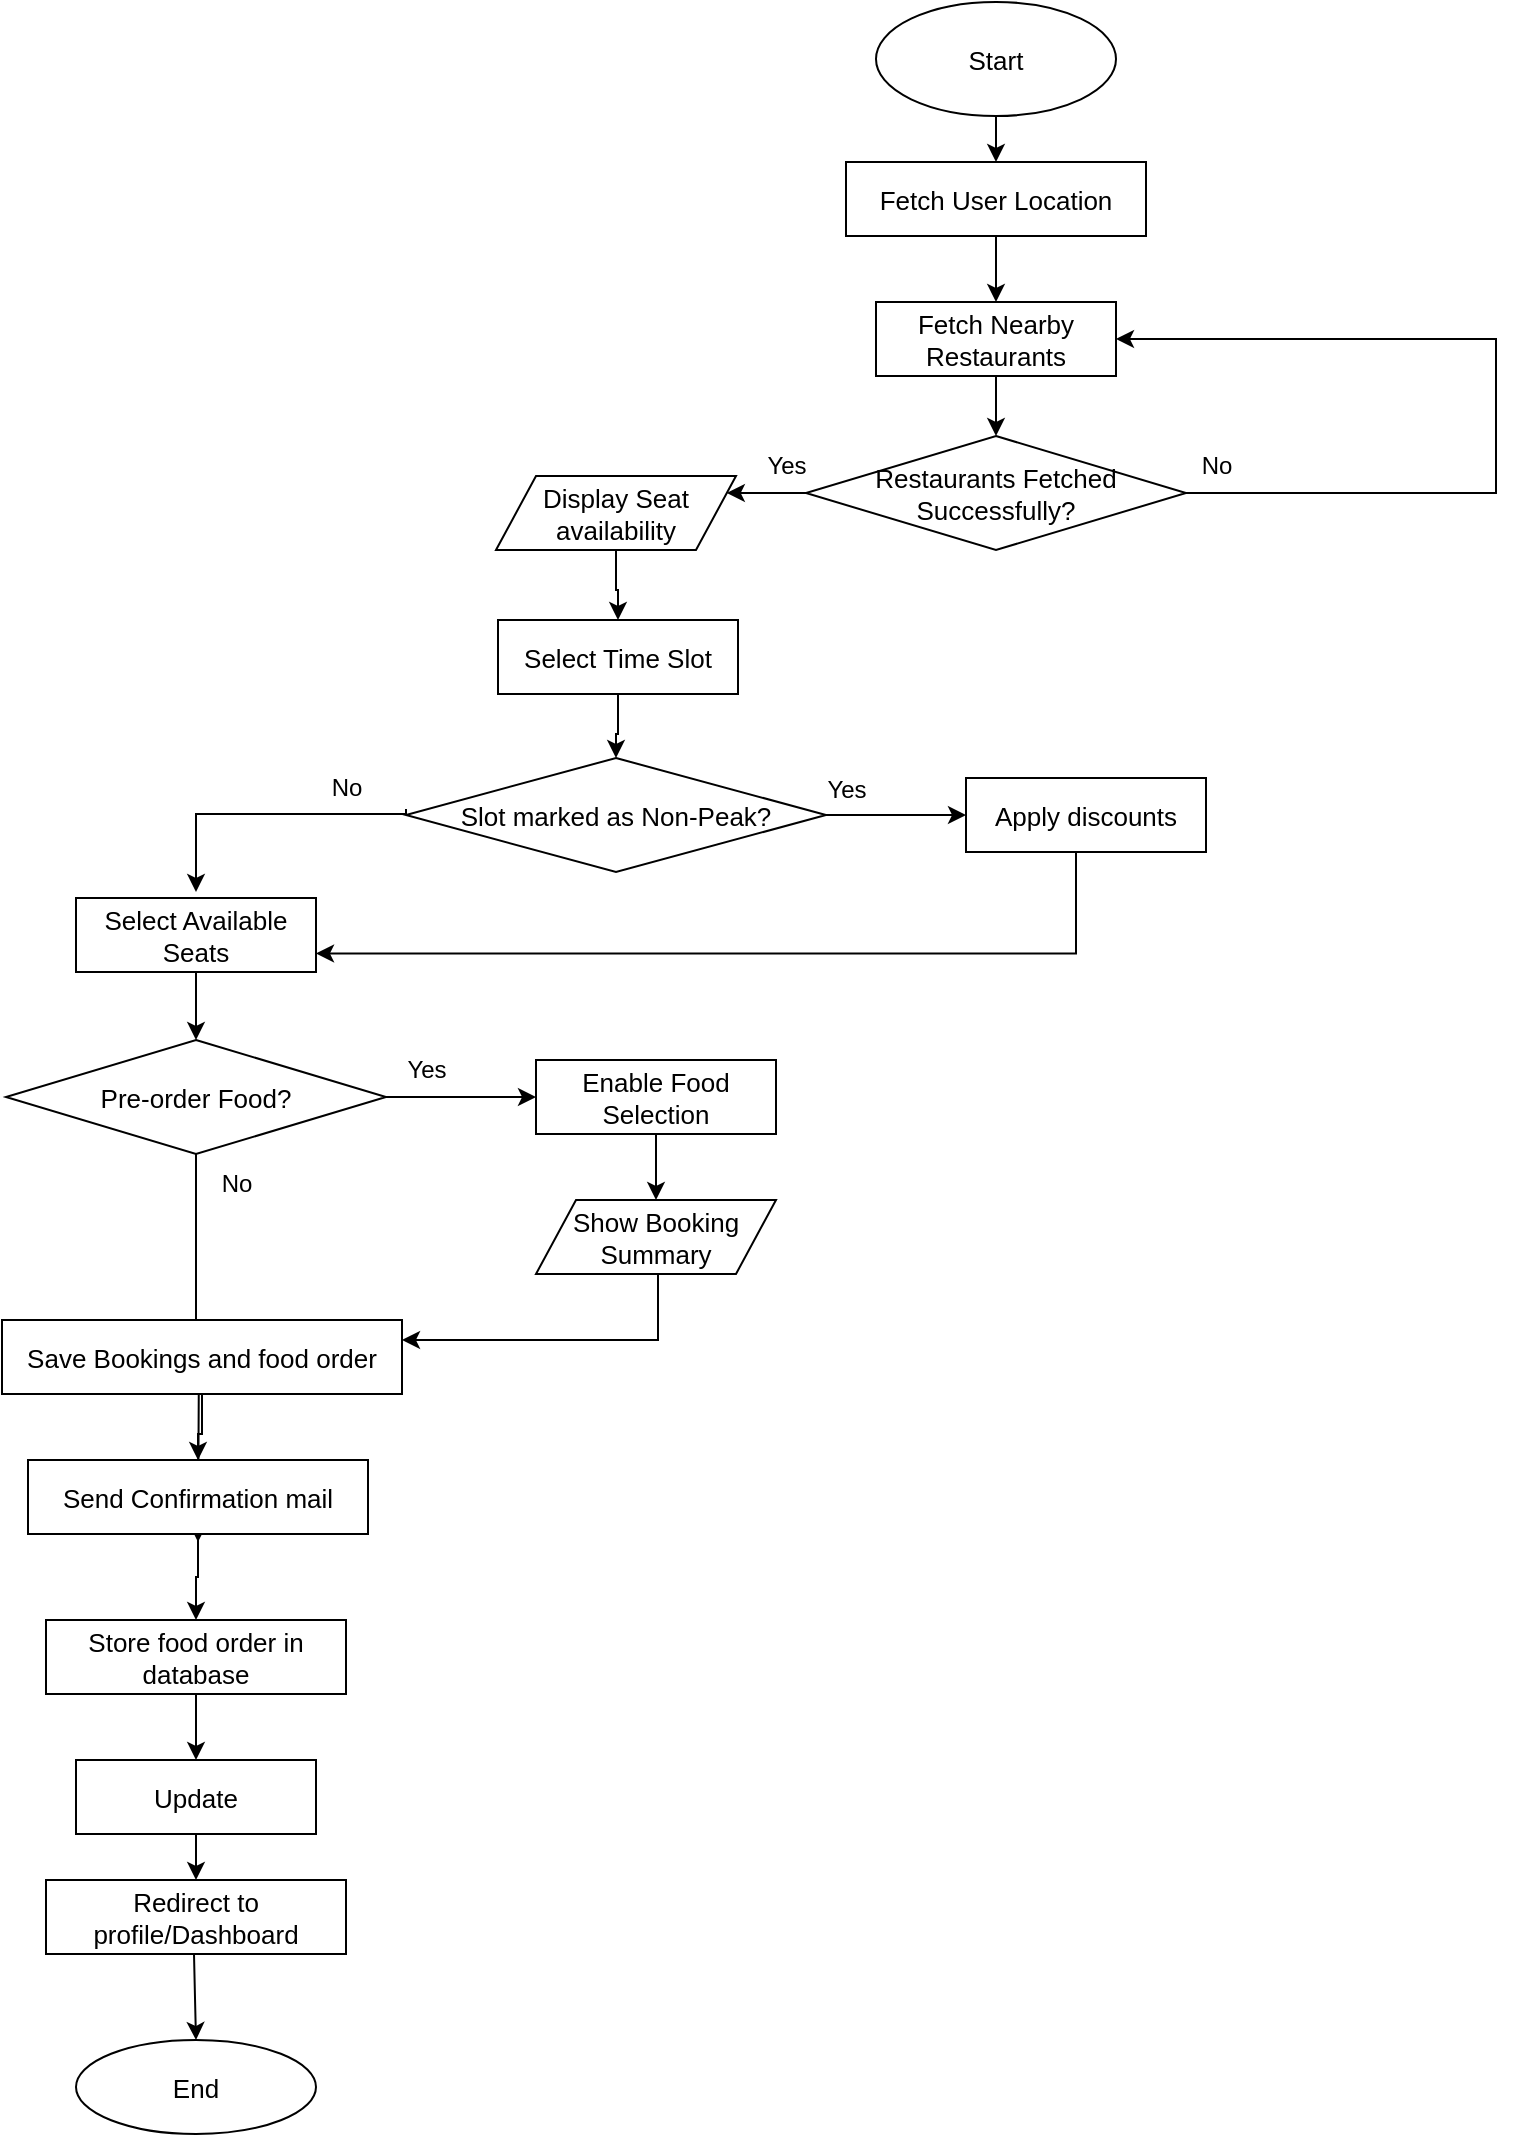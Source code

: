 <mxfile version="27.0.4">
  <diagram id="NyxJz7NLN-YGKa4Js0qJ" name="Page-1">
    <mxGraphModel dx="2745" dy="1120" grid="1" gridSize="10" guides="1" tooltips="1" connect="1" arrows="1" fold="1" page="1" pageScale="1" pageWidth="850" pageHeight="1100" math="0" shadow="0">
      <root>
        <mxCell id="0" />
        <mxCell id="1" parent="0" />
        <mxCell id="PTkvT1fvdtZCM3fCPKat-1" value="" style="edgeStyle=orthogonalEdgeStyle;rounded=0;orthogonalLoop=1;jettySize=auto;html=1;fontSize=13;" parent="1" source="PTkvT1fvdtZCM3fCPKat-2" target="PTkvT1fvdtZCM3fCPKat-9" edge="1">
          <mxGeometry relative="1" as="geometry" />
        </mxCell>
        <mxCell id="PTkvT1fvdtZCM3fCPKat-2" value="Start" style="ellipse;whiteSpace=wrap;html=1;fontSize=13;" parent="1" vertex="1">
          <mxGeometry x="340" y="191" width="120" height="57" as="geometry" />
        </mxCell>
        <mxCell id="PTkvT1fvdtZCM3fCPKat-3" value="" style="edgeStyle=orthogonalEdgeStyle;rounded=0;orthogonalLoop=1;jettySize=auto;html=1;fontSize=13;" parent="1" source="PTkvT1fvdtZCM3fCPKat-4" target="PTkvT1fvdtZCM3fCPKat-16" edge="1">
          <mxGeometry relative="1" as="geometry" />
        </mxCell>
        <mxCell id="PTkvT1fvdtZCM3fCPKat-4" value="Display Seat availability" style="shape=parallelogram;perimeter=parallelogramPerimeter;whiteSpace=wrap;html=1;fixedSize=1;fontSize=13;" parent="1" vertex="1">
          <mxGeometry x="150" y="428" width="120" height="37" as="geometry" />
        </mxCell>
        <mxCell id="PTkvT1fvdtZCM3fCPKat-48" style="edgeStyle=orthogonalEdgeStyle;rounded=0;orthogonalLoop=1;jettySize=auto;html=1;entryX=1;entryY=0.27;entryDx=0;entryDy=0;fontSize=13;entryPerimeter=0;" parent="1" source="PTkvT1fvdtZCM3fCPKat-6" target="PTkvT1fvdtZCM3fCPKat-30" edge="1">
          <mxGeometry relative="1" as="geometry">
            <Array as="points">
              <mxPoint x="231" y="860" />
            </Array>
          </mxGeometry>
        </mxCell>
        <mxCell id="PTkvT1fvdtZCM3fCPKat-6" value="Show Booking Summary" style="shape=parallelogram;perimeter=parallelogramPerimeter;whiteSpace=wrap;html=1;fixedSize=1;fontSize=13;" parent="1" vertex="1">
          <mxGeometry x="170" y="790" width="120" height="37" as="geometry" />
        </mxCell>
        <mxCell id="PTkvT1fvdtZCM3fCPKat-7" value="End" style="ellipse;whiteSpace=wrap;html=1;fontSize=13;" parent="1" vertex="1">
          <mxGeometry x="-60" y="1210" width="120" height="47" as="geometry" />
        </mxCell>
        <mxCell id="PTkvT1fvdtZCM3fCPKat-8" value="" style="edgeStyle=orthogonalEdgeStyle;rounded=0;orthogonalLoop=1;jettySize=auto;html=1;fontSize=13;" parent="1" source="PTkvT1fvdtZCM3fCPKat-9" target="PTkvT1fvdtZCM3fCPKat-11" edge="1">
          <mxGeometry relative="1" as="geometry" />
        </mxCell>
        <mxCell id="PTkvT1fvdtZCM3fCPKat-9" value="Fetch User Location" style="rounded=0;whiteSpace=wrap;html=1;fontSize=13;" parent="1" vertex="1">
          <mxGeometry x="325" y="271" width="150" height="37" as="geometry" />
        </mxCell>
        <mxCell id="PTkvT1fvdtZCM3fCPKat-10" value="" style="edgeStyle=orthogonalEdgeStyle;rounded=0;orthogonalLoop=1;jettySize=auto;html=1;fontSize=13;" parent="1" source="PTkvT1fvdtZCM3fCPKat-11" target="PTkvT1fvdtZCM3fCPKat-14" edge="1">
          <mxGeometry relative="1" as="geometry" />
        </mxCell>
        <mxCell id="PTkvT1fvdtZCM3fCPKat-11" value="Fetch Nearby Restaurants" style="rounded=0;whiteSpace=wrap;html=1;fontSize=13;" parent="1" vertex="1">
          <mxGeometry x="340" y="341" width="120" height="37" as="geometry" />
        </mxCell>
        <mxCell id="PTkvT1fvdtZCM3fCPKat-12" style="edgeStyle=orthogonalEdgeStyle;rounded=0;orthogonalLoop=1;jettySize=auto;html=1;entryX=1;entryY=0.5;entryDx=0;entryDy=0;fontSize=13;exitX=1;exitY=0.5;exitDx=0;exitDy=0;" parent="1" source="PTkvT1fvdtZCM3fCPKat-14" target="PTkvT1fvdtZCM3fCPKat-11" edge="1">
          <mxGeometry relative="1" as="geometry">
            <Array as="points">
              <mxPoint x="650" y="437" />
              <mxPoint x="650" y="360" />
            </Array>
          </mxGeometry>
        </mxCell>
        <mxCell id="PTkvT1fvdtZCM3fCPKat-13" value="" style="edgeStyle=orthogonalEdgeStyle;rounded=0;orthogonalLoop=1;jettySize=auto;html=1;fontSize=13;" parent="1" source="PTkvT1fvdtZCM3fCPKat-14" target="PTkvT1fvdtZCM3fCPKat-4" edge="1">
          <mxGeometry relative="1" as="geometry">
            <Array as="points">
              <mxPoint x="210" y="450" />
            </Array>
          </mxGeometry>
        </mxCell>
        <mxCell id="PTkvT1fvdtZCM3fCPKat-14" value="Restaurants Fetched Successfully?" style="rhombus;whiteSpace=wrap;html=1;fontSize=13;" parent="1" vertex="1">
          <mxGeometry x="305" y="408" width="190" height="57" as="geometry" />
        </mxCell>
        <mxCell id="PTkvT1fvdtZCM3fCPKat-15" value="" style="edgeStyle=orthogonalEdgeStyle;rounded=0;orthogonalLoop=1;jettySize=auto;html=1;fontSize=13;" parent="1" source="PTkvT1fvdtZCM3fCPKat-16" target="PTkvT1fvdtZCM3fCPKat-19" edge="1">
          <mxGeometry relative="1" as="geometry" />
        </mxCell>
        <mxCell id="PTkvT1fvdtZCM3fCPKat-16" value="Select Time Slot" style="rounded=0;whiteSpace=wrap;html=1;fontSize=13;" parent="1" vertex="1">
          <mxGeometry x="151" y="500" width="120" height="37" as="geometry" />
        </mxCell>
        <mxCell id="PTkvT1fvdtZCM3fCPKat-17" value="" style="edgeStyle=orthogonalEdgeStyle;rounded=0;orthogonalLoop=1;jettySize=auto;html=1;fontSize=13;" parent="1" source="PTkvT1fvdtZCM3fCPKat-19" target="PTkvT1fvdtZCM3fCPKat-21" edge="1">
          <mxGeometry relative="1" as="geometry" />
        </mxCell>
        <mxCell id="PTkvT1fvdtZCM3fCPKat-18" value="" style="edgeStyle=orthogonalEdgeStyle;rounded=0;orthogonalLoop=1;jettySize=auto;html=1;fontSize=13;exitX=0;exitY=0.5;exitDx=0;exitDy=0;" parent="1" edge="1">
          <mxGeometry relative="1" as="geometry">
            <mxPoint x="105" y="594.5" as="sourcePoint" />
            <mxPoint y="636" as="targetPoint" />
            <Array as="points">
              <mxPoint x="105" y="597" />
              <mxPoint y="597" />
            </Array>
          </mxGeometry>
        </mxCell>
        <mxCell id="PTkvT1fvdtZCM3fCPKat-19" value="Slot marked as Non-Peak?" style="rhombus;whiteSpace=wrap;html=1;fontSize=13;" parent="1" vertex="1">
          <mxGeometry x="105" y="569" width="210" height="57" as="geometry" />
        </mxCell>
        <mxCell id="PTkvT1fvdtZCM3fCPKat-46" style="edgeStyle=orthogonalEdgeStyle;rounded=0;orthogonalLoop=1;jettySize=auto;html=1;entryX=1;entryY=0.75;entryDx=0;entryDy=0;fontSize=13;" parent="1" source="PTkvT1fvdtZCM3fCPKat-21" target="PTkvT1fvdtZCM3fCPKat-23" edge="1">
          <mxGeometry relative="1" as="geometry">
            <Array as="points">
              <mxPoint x="440" y="667" />
            </Array>
          </mxGeometry>
        </mxCell>
        <mxCell id="PTkvT1fvdtZCM3fCPKat-21" value="Apply discounts" style="rounded=0;whiteSpace=wrap;html=1;fontSize=13;" parent="1" vertex="1">
          <mxGeometry x="385" y="579" width="120" height="37" as="geometry" />
        </mxCell>
        <mxCell id="PTkvT1fvdtZCM3fCPKat-22" value="" style="edgeStyle=orthogonalEdgeStyle;rounded=0;orthogonalLoop=1;jettySize=auto;html=1;fontSize=13;" parent="1" source="PTkvT1fvdtZCM3fCPKat-23" target="PTkvT1fvdtZCM3fCPKat-28" edge="1">
          <mxGeometry relative="1" as="geometry" />
        </mxCell>
        <mxCell id="PTkvT1fvdtZCM3fCPKat-23" value="Select Available Seats" style="rounded=0;whiteSpace=wrap;html=1;fontSize=13;" parent="1" vertex="1">
          <mxGeometry x="-60" y="639" width="120" height="37" as="geometry" />
        </mxCell>
        <mxCell id="PTkvT1fvdtZCM3fCPKat-24" style="edgeStyle=orthogonalEdgeStyle;rounded=0;orthogonalLoop=1;jettySize=auto;html=1;exitX=0.5;exitY=1;exitDx=0;exitDy=0;entryX=0.5;entryY=0;entryDx=0;entryDy=0;fontSize=13;" parent="1" source="PTkvT1fvdtZCM3fCPKat-25" target="PTkvT1fvdtZCM3fCPKat-6" edge="1">
          <mxGeometry relative="1" as="geometry" />
        </mxCell>
        <mxCell id="PTkvT1fvdtZCM3fCPKat-25" value="Enable Food Selection" style="rounded=0;whiteSpace=wrap;html=1;fontSize=13;" parent="1" vertex="1">
          <mxGeometry x="170" y="720" width="120" height="37" as="geometry" />
        </mxCell>
        <mxCell id="PTkvT1fvdtZCM3fCPKat-27" value="" style="edgeStyle=orthogonalEdgeStyle;rounded=0;orthogonalLoop=1;jettySize=auto;html=1;fontSize=13;" parent="1" source="PTkvT1fvdtZCM3fCPKat-28" target="PTkvT1fvdtZCM3fCPKat-25" edge="1">
          <mxGeometry relative="1" as="geometry" />
        </mxCell>
        <mxCell id="PTkvT1fvdtZCM3fCPKat-47" style="edgeStyle=orthogonalEdgeStyle;rounded=0;orthogonalLoop=1;jettySize=auto;html=1;fontSize=13;" parent="1" source="PTkvT1fvdtZCM3fCPKat-28" edge="1">
          <mxGeometry relative="1" as="geometry">
            <mxPoint x="1" y="961" as="targetPoint" />
          </mxGeometry>
        </mxCell>
        <mxCell id="PTkvT1fvdtZCM3fCPKat-28" value="Pre-order Food?" style="rhombus;whiteSpace=wrap;html=1;fontSize=13;" parent="1" vertex="1">
          <mxGeometry x="-95" y="710" width="190" height="57" as="geometry" />
        </mxCell>
        <mxCell id="PTkvT1fvdtZCM3fCPKat-29" value="" style="edgeStyle=orthogonalEdgeStyle;rounded=0;orthogonalLoop=1;jettySize=auto;html=1;fontSize=13;" parent="1" source="PTkvT1fvdtZCM3fCPKat-30" target="PTkvT1fvdtZCM3fCPKat-32" edge="1">
          <mxGeometry relative="1" as="geometry" />
        </mxCell>
        <mxCell id="PTkvT1fvdtZCM3fCPKat-30" value="Save Bookings and food order" style="rounded=0;whiteSpace=wrap;html=1;fontSize=13;" parent="1" vertex="1">
          <mxGeometry x="-97" y="850" width="200" height="37" as="geometry" />
        </mxCell>
        <mxCell id="PTkvT1fvdtZCM3fCPKat-31" value="" style="edgeStyle=orthogonalEdgeStyle;rounded=0;orthogonalLoop=1;jettySize=auto;html=1;fontSize=13;" parent="1" source="PTkvT1fvdtZCM3fCPKat-32" target="PTkvT1fvdtZCM3fCPKat-34" edge="1">
          <mxGeometry relative="1" as="geometry" />
        </mxCell>
        <mxCell id="PTkvT1fvdtZCM3fCPKat-32" value="Send Confirmation mail" style="rounded=0;whiteSpace=wrap;html=1;fontSize=13;" parent="1" vertex="1">
          <mxGeometry x="-84" y="920" width="170" height="37" as="geometry" />
        </mxCell>
        <mxCell id="PTkvT1fvdtZCM3fCPKat-33" value="" style="edgeStyle=orthogonalEdgeStyle;rounded=0;orthogonalLoop=1;jettySize=auto;html=1;fontSize=13;" parent="1" source="PTkvT1fvdtZCM3fCPKat-34" target="PTkvT1fvdtZCM3fCPKat-36" edge="1">
          <mxGeometry relative="1" as="geometry" />
        </mxCell>
        <mxCell id="PTkvT1fvdtZCM3fCPKat-34" value="Store food order in database" style="rounded=0;whiteSpace=wrap;html=1;fontSize=13;" parent="1" vertex="1">
          <mxGeometry x="-75" y="1000" width="150" height="37" as="geometry" />
        </mxCell>
        <mxCell id="PTkvT1fvdtZCM3fCPKat-35" value="" style="edgeStyle=orthogonalEdgeStyle;rounded=0;orthogonalLoop=1;jettySize=auto;html=1;fontSize=13;" parent="1" source="PTkvT1fvdtZCM3fCPKat-36" target="PTkvT1fvdtZCM3fCPKat-38" edge="1">
          <mxGeometry relative="1" as="geometry" />
        </mxCell>
        <mxCell id="PTkvT1fvdtZCM3fCPKat-36" value="Update" style="rounded=0;whiteSpace=wrap;html=1;fontSize=13;" parent="1" vertex="1">
          <mxGeometry x="-60" y="1070" width="120" height="37" as="geometry" />
        </mxCell>
        <mxCell id="PTkvT1fvdtZCM3fCPKat-38" value="Redirect to profile/Dashboard" style="rounded=0;whiteSpace=wrap;html=1;fontSize=13;" parent="1" vertex="1">
          <mxGeometry x="-75" y="1130" width="150" height="37" as="geometry" />
        </mxCell>
        <mxCell id="PTkvT1fvdtZCM3fCPKat-39" value="" style="edgeStyle=orthogonalEdgeStyle;rounded=0;orthogonalLoop=1;jettySize=auto;html=1;fontSize=13;" parent="1" target="PTkvT1fvdtZCM3fCPKat-7" edge="1">
          <mxGeometry relative="1" as="geometry">
            <mxPoint x="-1" y="1167" as="sourcePoint" />
          </mxGeometry>
        </mxCell>
        <mxCell id="PTkvT1fvdtZCM3fCPKat-49" value="No" style="text;html=1;align=center;verticalAlign=middle;resizable=0;points=[];autosize=1;strokeColor=none;fillColor=none;" parent="1" vertex="1">
          <mxGeometry x="490" y="408" width="40" height="30" as="geometry" />
        </mxCell>
        <mxCell id="PTkvT1fvdtZCM3fCPKat-50" value="Yes" style="text;html=1;align=center;verticalAlign=middle;resizable=0;points=[];autosize=1;strokeColor=none;fillColor=none;" parent="1" vertex="1">
          <mxGeometry x="275" y="408" width="40" height="30" as="geometry" />
        </mxCell>
        <mxCell id="PTkvT1fvdtZCM3fCPKat-52" value="Yes" style="text;html=1;align=center;verticalAlign=middle;resizable=0;points=[];autosize=1;strokeColor=none;fillColor=none;" parent="1" vertex="1">
          <mxGeometry x="305" y="570" width="40" height="30" as="geometry" />
        </mxCell>
        <mxCell id="PTkvT1fvdtZCM3fCPKat-53" value="No" style="text;html=1;align=center;verticalAlign=middle;resizable=0;points=[];autosize=1;strokeColor=none;fillColor=none;" parent="1" vertex="1">
          <mxGeometry x="55" y="569" width="40" height="30" as="geometry" />
        </mxCell>
        <mxCell id="PTkvT1fvdtZCM3fCPKat-54" value="Yes" style="text;html=1;align=center;verticalAlign=middle;resizable=0;points=[];autosize=1;strokeColor=none;fillColor=none;" parent="1" vertex="1">
          <mxGeometry x="95" y="710" width="40" height="30" as="geometry" />
        </mxCell>
        <mxCell id="PTkvT1fvdtZCM3fCPKat-55" value="No" style="text;html=1;align=center;verticalAlign=middle;resizable=0;points=[];autosize=1;strokeColor=none;fillColor=none;" parent="1" vertex="1">
          <mxGeometry y="767" width="40" height="30" as="geometry" />
        </mxCell>
      </root>
    </mxGraphModel>
  </diagram>
</mxfile>
